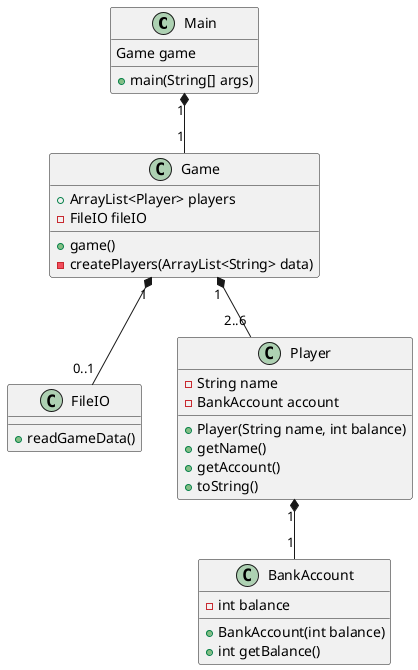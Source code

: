 @startuml
class Main
class Game
class FileIO
class Player
class BankAccount

Main "1" *-- "1" Game
Game "1"  *-- "0..1" FileIO
Game "1" *-- "2..6"Player
Player "1" *-- "1" BankAccount

Main : +main(String[] args)
Main : Game game

Game : +ArrayList<Player> players
Game : +game()
Game : -FileIO fileIO
Game : -createPlayers(ArrayList<String> data)

FileIO : +readGameData()

Player : +Player(String name, int balance)
Player : -String name
Player : -BankAccount account
Player : +getName()
Player : +getAccount()
Player : +toString()

BankAccount : +BankAccount(int balance)
BankAccount : -int balance
BankAccount : + int getBalance()

@enduml